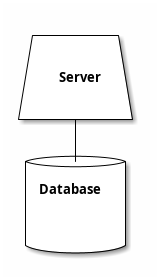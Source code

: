 @startditaa Connections

' https://github.com/stathissideris/ditaa

' Tag	Description:
' {c}   Choice or Decision
' {d}	  Document - Symbol representing a document
' {io}	Input/Output - Symbol representing input/output
' {mo}	Manual operation
' {o}	  Ellipse
' {s}	  Storage - Symbol representing a form of storage, like a database or a hard disk.
' {tr}	Trapezoid

+---------+
|         |
|         |
|  Server |
|         |
|{tr}     |
+----+----+ 
     |
     |
+----+----+
|         |
|Database |
|         |
|         |
|{s}      |
+---------+


@endditaa